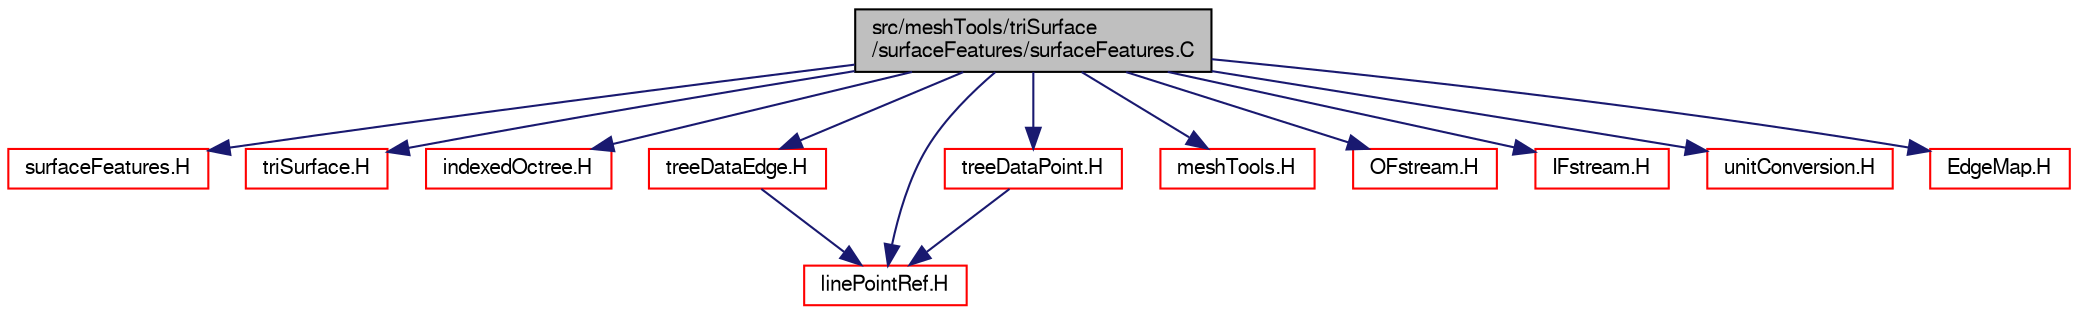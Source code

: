 digraph "src/meshTools/triSurface/surfaceFeatures/surfaceFeatures.C"
{
  bgcolor="transparent";
  edge [fontname="FreeSans",fontsize="10",labelfontname="FreeSans",labelfontsize="10"];
  node [fontname="FreeSans",fontsize="10",shape=record];
  Node0 [label="src/meshTools/triSurface\l/surfaceFeatures/surfaceFeatures.C",height=0.2,width=0.4,color="black", fillcolor="grey75", style="filled", fontcolor="black"];
  Node0 -> Node1 [color="midnightblue",fontsize="10",style="solid",fontname="FreeSans"];
  Node1 [label="surfaceFeatures.H",height=0.2,width=0.4,color="red",URL="$a08219.html"];
  Node0 -> Node142 [color="midnightblue",fontsize="10",style="solid",fontname="FreeSans"];
  Node142 [label="triSurface.H",height=0.2,width=0.4,color="red",URL="$a17024.html"];
  Node0 -> Node170 [color="midnightblue",fontsize="10",style="solid",fontname="FreeSans"];
  Node170 [label="indexedOctree.H",height=0.2,width=0.4,color="red",URL="$a08387.html"];
  Node0 -> Node182 [color="midnightblue",fontsize="10",style="solid",fontname="FreeSans"];
  Node182 [label="treeDataEdge.H",height=0.2,width=0.4,color="red",URL="$a07550.html"];
  Node182 -> Node122 [color="midnightblue",fontsize="10",style="solid",fontname="FreeSans"];
  Node122 [label="linePointRef.H",height=0.2,width=0.4,color="red",URL="$a12023.html"];
  Node0 -> Node184 [color="midnightblue",fontsize="10",style="solid",fontname="FreeSans"];
  Node184 [label="treeDataPoint.H",height=0.2,width=0.4,color="red",URL="$a07562.html"];
  Node184 -> Node122 [color="midnightblue",fontsize="10",style="solid",fontname="FreeSans"];
  Node0 -> Node185 [color="midnightblue",fontsize="10",style="solid",fontname="FreeSans"];
  Node185 [label="meshTools.H",height=0.2,width=0.4,color="red",URL="$a07670.html"];
  Node0 -> Node122 [color="midnightblue",fontsize="10",style="solid",fontname="FreeSans"];
  Node0 -> Node191 [color="midnightblue",fontsize="10",style="solid",fontname="FreeSans"];
  Node191 [label="OFstream.H",height=0.2,width=0.4,color="red",URL="$a09065.html"];
  Node0 -> Node193 [color="midnightblue",fontsize="10",style="solid",fontname="FreeSans"];
  Node193 [label="IFstream.H",height=0.2,width=0.4,color="red",URL="$a09059.html"];
  Node0 -> Node194 [color="midnightblue",fontsize="10",style="solid",fontname="FreeSans"];
  Node194 [label="unitConversion.H",height=0.2,width=0.4,color="red",URL="$a10280.html",tooltip="Unit conversion functions. "];
  Node0 -> Node195 [color="midnightblue",fontsize="10",style="solid",fontname="FreeSans"];
  Node195 [label="EdgeMap.H",height=0.2,width=0.4,color="red",URL="$a11315.html"];
}
